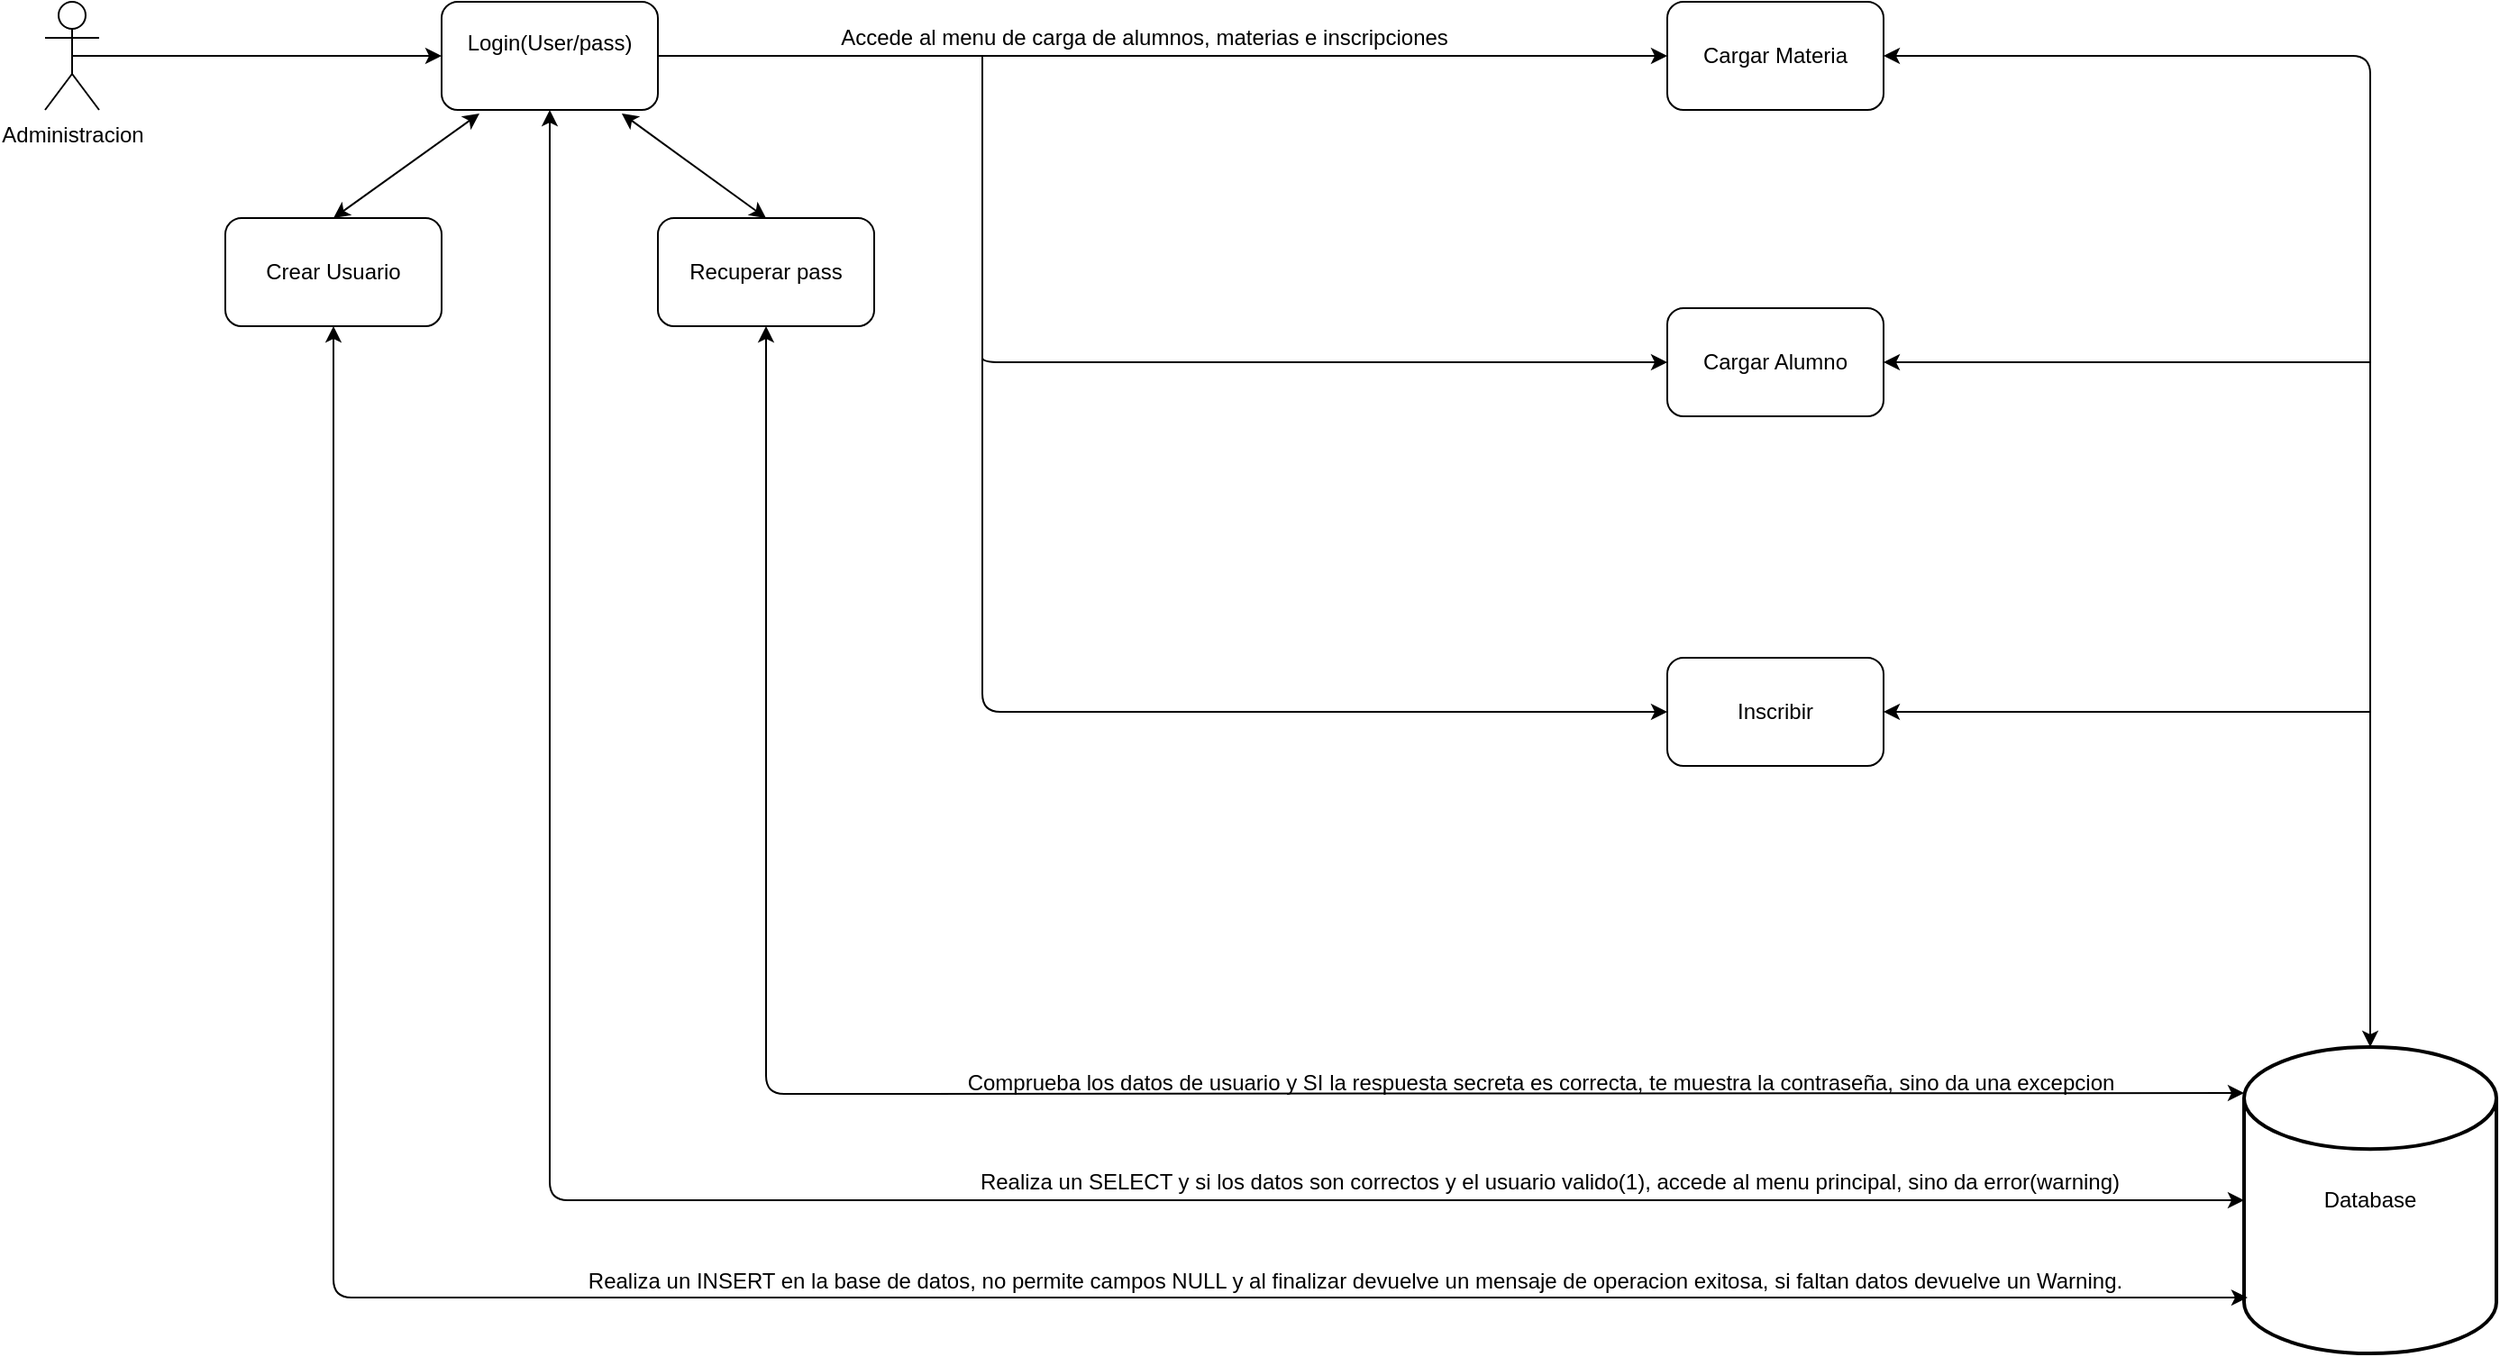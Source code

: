 <mxfile version="12.1.7" type="github" pages="1">
  <diagram id="RWttZEGVznoyfukVSgKM" name="Page-1">
    <mxGraphModel dx="1407" dy="817" grid="1" gridSize="10" guides="1" tooltips="1" connect="1" arrows="1" fold="1" page="1" pageScale="1" pageWidth="1654" pageHeight="1169" math="0" shadow="0">
      <root>
        <mxCell id="0"/>
        <mxCell id="1" parent="0"/>
        <mxCell id="N0mI1Ce6Mq3n9C-HlIXE-1" value="Administracion" style="shape=umlActor;verticalLabelPosition=bottom;labelBackgroundColor=#ffffff;verticalAlign=top;html=1;outlineConnect=0;" parent="1" vertex="1">
          <mxGeometry x="100" y="220" width="30" height="60" as="geometry"/>
        </mxCell>
        <mxCell id="N0mI1Ce6Mq3n9C-HlIXE-10" value="&lt;div align=&quot;center&quot;&gt;Login(User/pass)&lt;/div&gt;&lt;div&gt;&lt;br&gt;&lt;/div&gt;" style="rounded=1;whiteSpace=wrap;html=1;align=center;" parent="1" vertex="1">
          <mxGeometry x="320" y="220" width="120" height="60" as="geometry"/>
        </mxCell>
        <mxCell id="N0mI1Ce6Mq3n9C-HlIXE-11" value="Crear Usuario" style="rounded=1;whiteSpace=wrap;html=1;" parent="1" vertex="1">
          <mxGeometry x="200" y="340" width="120" height="60" as="geometry"/>
        </mxCell>
        <mxCell id="N0mI1Ce6Mq3n9C-HlIXE-13" value="Cargar Materia" style="rounded=1;whiteSpace=wrap;html=1;" parent="1" vertex="1">
          <mxGeometry x="1000" y="220" width="120" height="60" as="geometry"/>
        </mxCell>
        <mxCell id="N0mI1Ce6Mq3n9C-HlIXE-14" value="Cargar Alumno" style="rounded=1;whiteSpace=wrap;html=1;" parent="1" vertex="1">
          <mxGeometry x="1000" y="390" width="120" height="60" as="geometry"/>
        </mxCell>
        <mxCell id="N0mI1Ce6Mq3n9C-HlIXE-15" value="Inscribir" style="rounded=1;whiteSpace=wrap;html=1;" parent="1" vertex="1">
          <mxGeometry x="1000" y="584" width="120" height="60" as="geometry"/>
        </mxCell>
        <mxCell id="N0mI1Ce6Mq3n9C-HlIXE-16" value="Recuperar pass" style="rounded=1;whiteSpace=wrap;html=1;" parent="1" vertex="1">
          <mxGeometry x="440" y="340" width="120" height="60" as="geometry"/>
        </mxCell>
        <mxCell id="N0mI1Ce6Mq3n9C-HlIXE-17" value="" style="endArrow=classic;html=1;exitX=1;exitY=0.5;exitDx=0;exitDy=0;entryX=0;entryY=0.5;entryDx=0;entryDy=0;" parent="1" source="N0mI1Ce6Mq3n9C-HlIXE-10" target="N0mI1Ce6Mq3n9C-HlIXE-13" edge="1">
          <mxGeometry width="50" height="50" relative="1" as="geometry">
            <mxPoint x="440" y="280" as="sourcePoint"/>
            <mxPoint x="490" y="230" as="targetPoint"/>
          </mxGeometry>
        </mxCell>
        <mxCell id="N0mI1Ce6Mq3n9C-HlIXE-18" value="" style="endArrow=classic;html=1;entryX=0;entryY=0.5;entryDx=0;entryDy=0;" parent="1" target="N0mI1Ce6Mq3n9C-HlIXE-14" edge="1">
          <mxGeometry width="50" height="50" relative="1" as="geometry">
            <mxPoint x="620" y="250" as="sourcePoint"/>
            <mxPoint x="680" y="230" as="targetPoint"/>
            <Array as="points">
              <mxPoint x="620" y="310"/>
              <mxPoint x="620" y="410"/>
              <mxPoint x="620" y="420"/>
            </Array>
          </mxGeometry>
        </mxCell>
        <mxCell id="N0mI1Ce6Mq3n9C-HlIXE-19" value="" style="endArrow=classic;html=1;entryX=0;entryY=0.5;entryDx=0;entryDy=0;" parent="1" target="N0mI1Ce6Mq3n9C-HlIXE-15" edge="1">
          <mxGeometry width="50" height="50" relative="1" as="geometry">
            <mxPoint x="620" y="310" as="sourcePoint"/>
            <mxPoint x="680" y="310" as="targetPoint"/>
            <Array as="points">
              <mxPoint x="620" y="510"/>
              <mxPoint x="620" y="614"/>
            </Array>
          </mxGeometry>
        </mxCell>
        <mxCell id="N0mI1Ce6Mq3n9C-HlIXE-23" value="" style="endArrow=classic;startArrow=classic;html=1;exitX=0.5;exitY=0;exitDx=0;exitDy=0;entryX=0.175;entryY=1.033;entryDx=0;entryDy=0;entryPerimeter=0;" parent="1" source="N0mI1Ce6Mq3n9C-HlIXE-11" target="N0mI1Ce6Mq3n9C-HlIXE-10" edge="1">
          <mxGeometry width="50" height="50" relative="1" as="geometry">
            <mxPoint x="320" y="320" as="sourcePoint"/>
            <mxPoint x="370" y="270" as="targetPoint"/>
          </mxGeometry>
        </mxCell>
        <mxCell id="N0mI1Ce6Mq3n9C-HlIXE-24" value="" style="endArrow=classic;startArrow=classic;html=1;exitX=0.833;exitY=1.033;exitDx=0;exitDy=0;exitPerimeter=0;entryX=0.5;entryY=0;entryDx=0;entryDy=0;" parent="1" source="N0mI1Ce6Mq3n9C-HlIXE-10" target="N0mI1Ce6Mq3n9C-HlIXE-16" edge="1">
          <mxGeometry width="50" height="50" relative="1" as="geometry">
            <mxPoint x="440" y="330" as="sourcePoint"/>
            <mxPoint x="490" y="280" as="targetPoint"/>
          </mxGeometry>
        </mxCell>
        <mxCell id="N0mI1Ce6Mq3n9C-HlIXE-26" value="" style="endArrow=classic;html=1;entryX=0;entryY=0.5;entryDx=0;entryDy=0;exitX=0.5;exitY=0.5;exitDx=0;exitDy=0;exitPerimeter=0;" parent="1" source="N0mI1Ce6Mq3n9C-HlIXE-1" target="N0mI1Ce6Mq3n9C-HlIXE-10" edge="1">
          <mxGeometry width="50" height="50" relative="1" as="geometry">
            <mxPoint x="150" y="280" as="sourcePoint"/>
            <mxPoint x="200" y="230" as="targetPoint"/>
          </mxGeometry>
        </mxCell>
        <mxCell id="N0mI1Ce6Mq3n9C-HlIXE-27" value="Database" style="strokeWidth=2;html=1;shape=mxgraph.flowchart.database;whiteSpace=wrap;" parent="1" vertex="1">
          <mxGeometry x="1320" y="800" width="140" height="170" as="geometry"/>
        </mxCell>
        <mxCell id="N0mI1Ce6Mq3n9C-HlIXE-28" value="" style="endArrow=classic;startArrow=classic;html=1;exitX=1;exitY=0.5;exitDx=0;exitDy=0;entryX=0.5;entryY=0;entryDx=0;entryDy=0;entryPerimeter=0;" parent="1" source="N0mI1Ce6Mq3n9C-HlIXE-13" target="N0mI1Ce6Mq3n9C-HlIXE-27" edge="1">
          <mxGeometry width="50" height="50" relative="1" as="geometry">
            <mxPoint x="1170" y="270" as="sourcePoint"/>
            <mxPoint x="1220" y="220" as="targetPoint"/>
            <Array as="points">
              <mxPoint x="1390" y="250"/>
            </Array>
          </mxGeometry>
        </mxCell>
        <mxCell id="N0mI1Ce6Mq3n9C-HlIXE-29" value="" style="endArrow=classic;html=1;entryX=1;entryY=0.5;entryDx=0;entryDy=0;" parent="1" target="N0mI1Ce6Mq3n9C-HlIXE-14" edge="1">
          <mxGeometry width="50" height="50" relative="1" as="geometry">
            <mxPoint x="1390" y="420" as="sourcePoint"/>
            <mxPoint x="1270" y="400" as="targetPoint"/>
          </mxGeometry>
        </mxCell>
        <mxCell id="N0mI1Ce6Mq3n9C-HlIXE-30" value="" style="endArrow=classic;html=1;entryX=1;entryY=0.5;entryDx=0;entryDy=0;" parent="1" target="N0mI1Ce6Mq3n9C-HlIXE-15" edge="1">
          <mxGeometry width="50" height="50" relative="1" as="geometry">
            <mxPoint x="1390" y="614" as="sourcePoint"/>
            <mxPoint x="1270" y="590" as="targetPoint"/>
          </mxGeometry>
        </mxCell>
        <mxCell id="N0mI1Ce6Mq3n9C-HlIXE-31" value="" style="endArrow=classic;startArrow=classic;html=1;exitX=0;exitY=0.15;exitDx=0;exitDy=0;exitPerimeter=0;entryX=0.5;entryY=1;entryDx=0;entryDy=0;" parent="1" source="N0mI1Ce6Mq3n9C-HlIXE-27" target="N0mI1Ce6Mq3n9C-HlIXE-16" edge="1">
          <mxGeometry width="50" height="50" relative="1" as="geometry">
            <mxPoint x="480" y="440" as="sourcePoint"/>
            <mxPoint x="530" y="390" as="targetPoint"/>
            <Array as="points">
              <mxPoint x="500" y="826"/>
            </Array>
          </mxGeometry>
        </mxCell>
        <mxCell id="N0mI1Ce6Mq3n9C-HlIXE-32" value="" style="endArrow=classic;startArrow=classic;html=1;entryX=0.5;entryY=1;entryDx=0;entryDy=0;exitX=0.014;exitY=0.818;exitDx=0;exitDy=0;exitPerimeter=0;" parent="1" source="N0mI1Ce6Mq3n9C-HlIXE-27" target="N0mI1Ce6Mq3n9C-HlIXE-11" edge="1">
          <mxGeometry width="50" height="50" relative="1" as="geometry">
            <mxPoint x="220" y="520" as="sourcePoint"/>
            <mxPoint x="270" y="470" as="targetPoint"/>
            <Array as="points">
              <mxPoint x="260" y="939"/>
            </Array>
          </mxGeometry>
        </mxCell>
        <mxCell id="N0mI1Ce6Mq3n9C-HlIXE-33" value="" style="endArrow=classic;startArrow=classic;html=1;entryX=0.5;entryY=1;entryDx=0;entryDy=0;exitX=0;exitY=0.5;exitDx=0;exitDy=0;exitPerimeter=0;" parent="1" source="N0mI1Ce6Mq3n9C-HlIXE-27" target="N0mI1Ce6Mq3n9C-HlIXE-10" edge="1">
          <mxGeometry width="50" height="50" relative="1" as="geometry">
            <mxPoint x="360" y="400" as="sourcePoint"/>
            <mxPoint x="410" y="350" as="targetPoint"/>
            <Array as="points">
              <mxPoint x="380" y="885"/>
            </Array>
          </mxGeometry>
        </mxCell>
        <mxCell id="N0mI1Ce6Mq3n9C-HlIXE-34" value="Realiza un SELECT y si los datos son correctos y el usuario valido(1), accede al menu principal, sino da error(warning)" style="text;html=1;strokeColor=none;fillColor=none;align=center;verticalAlign=middle;whiteSpace=wrap;rounded=0;" parent="1" vertex="1">
          <mxGeometry x="580" y="865" width="710" height="20" as="geometry"/>
        </mxCell>
        <mxCell id="N0mI1Ce6Mq3n9C-HlIXE-35" value="Comprueba los datos de usuario y SI la respuesta secreta es correcta, te muestra la contraseña, sino da una excepcion" style="text;html=1;strokeColor=none;fillColor=none;align=center;verticalAlign=middle;whiteSpace=wrap;rounded=0;" parent="1" vertex="1">
          <mxGeometry x="560" y="810" width="740" height="20" as="geometry"/>
        </mxCell>
        <mxCell id="N0mI1Ce6Mq3n9C-HlIXE-36" value="Realiza un INSERT en la base de datos, no permite campos NULL y al finalizar devuelve un mensaje de operacion exitosa, si faltan datos devuelve un Warning." style="text;html=1;strokeColor=none;fillColor=none;align=center;verticalAlign=middle;whiteSpace=wrap;rounded=0;" parent="1" vertex="1">
          <mxGeometry x="332" y="920" width="990" height="20" as="geometry"/>
        </mxCell>
        <mxCell id="N0mI1Ce6Mq3n9C-HlIXE-37" value="Accede al menu de carga de alumnos, materias e inscripciones" style="text;html=1;strokeColor=none;fillColor=none;align=center;verticalAlign=middle;whiteSpace=wrap;rounded=0;" parent="1" vertex="1">
          <mxGeometry x="460" y="230" width="500" height="20" as="geometry"/>
        </mxCell>
      </root>
    </mxGraphModel>
  </diagram>
</mxfile>
